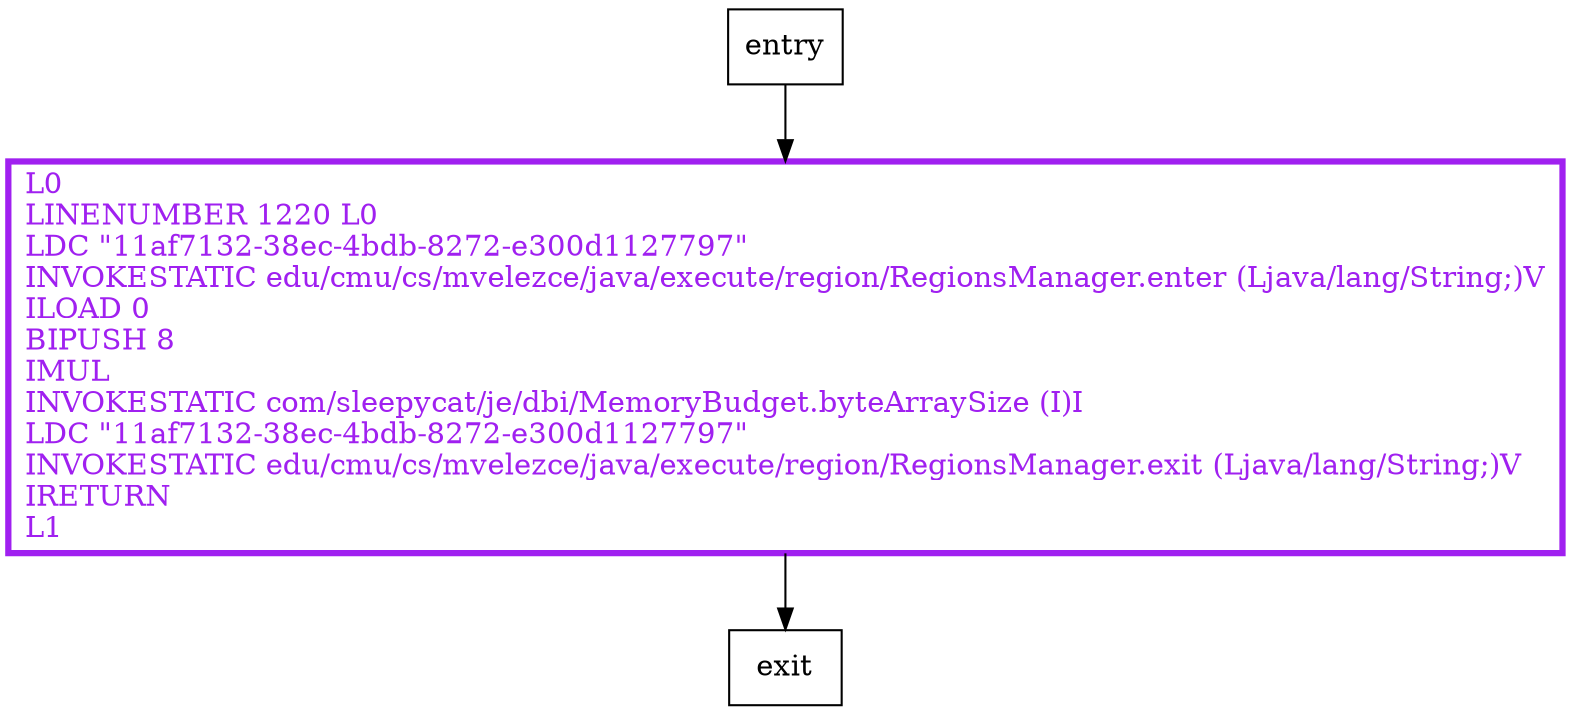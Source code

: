 digraph longArraySize {
node [shape=record];
105051955 [label="L0\lLINENUMBER 1220 L0\lLDC \"11af7132-38ec-4bdb-8272-e300d1127797\"\lINVOKESTATIC edu/cmu/cs/mvelezce/java/execute/region/RegionsManager.enter (Ljava/lang/String;)V\lILOAD 0\lBIPUSH 8\lIMUL\lINVOKESTATIC com/sleepycat/je/dbi/MemoryBudget.byteArraySize (I)I\lLDC \"11af7132-38ec-4bdb-8272-e300d1127797\"\lINVOKESTATIC edu/cmu/cs/mvelezce/java/execute/region/RegionsManager.exit (Ljava/lang/String;)V\lIRETURN\lL1\l"];
entry;
exit;
entry -> 105051955
105051955 -> exit
105051955[fontcolor="purple", penwidth=3, color="purple"];
}

